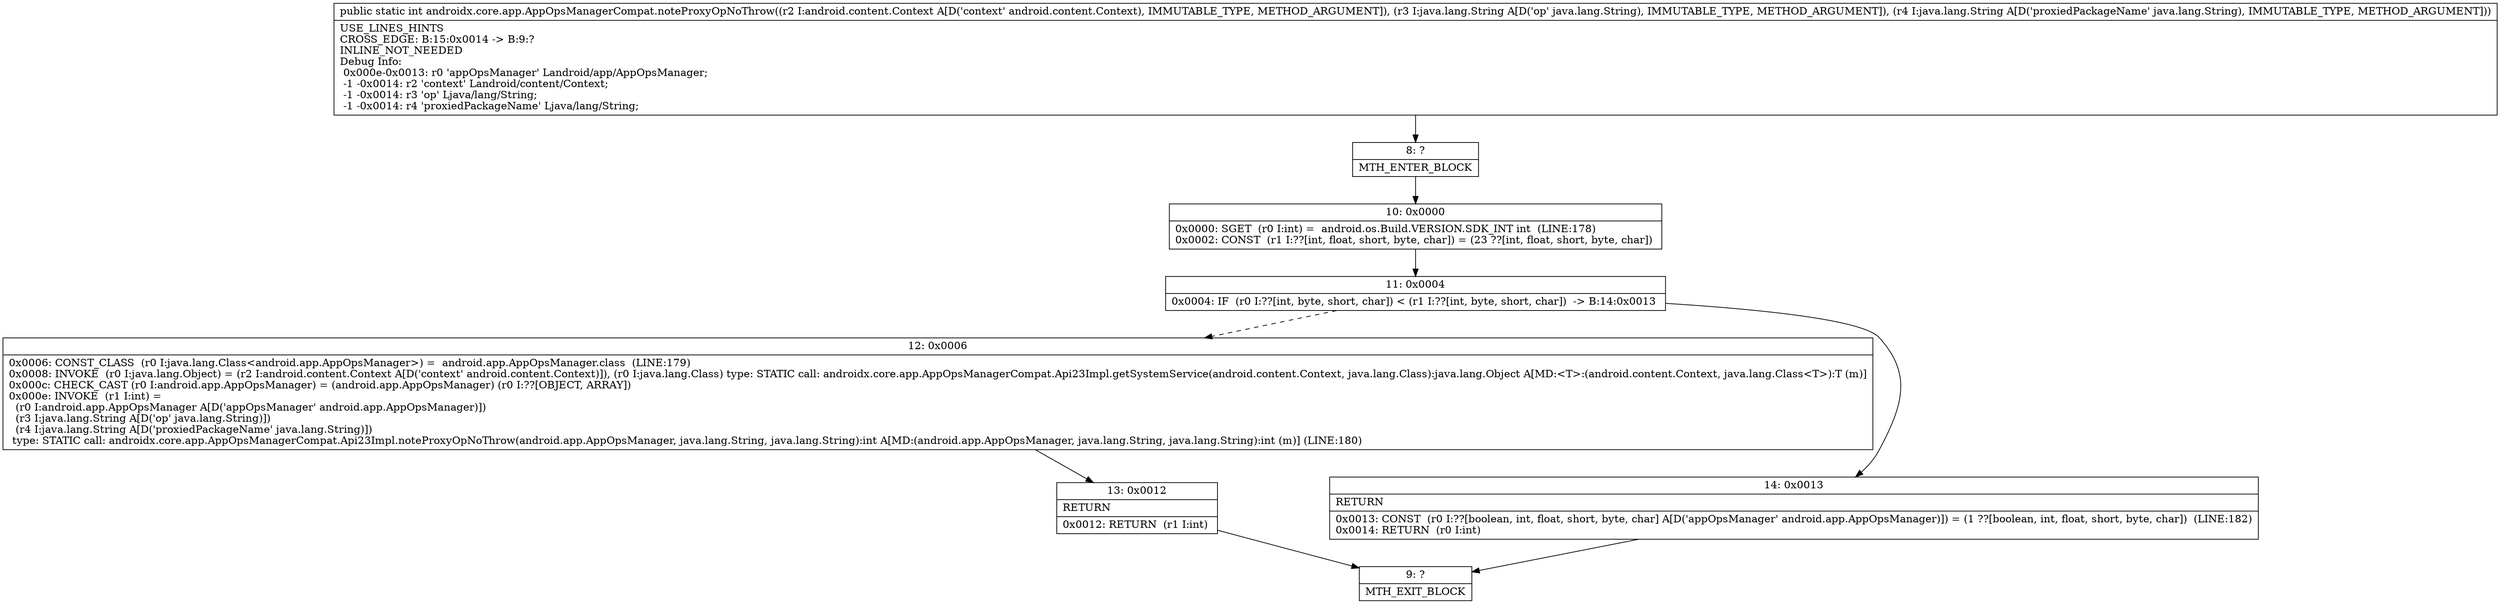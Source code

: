 digraph "CFG forandroidx.core.app.AppOpsManagerCompat.noteProxyOpNoThrow(Landroid\/content\/Context;Ljava\/lang\/String;Ljava\/lang\/String;)I" {
Node_8 [shape=record,label="{8\:\ ?|MTH_ENTER_BLOCK\l}"];
Node_10 [shape=record,label="{10\:\ 0x0000|0x0000: SGET  (r0 I:int) =  android.os.Build.VERSION.SDK_INT int  (LINE:178)\l0x0002: CONST  (r1 I:??[int, float, short, byte, char]) = (23 ??[int, float, short, byte, char]) \l}"];
Node_11 [shape=record,label="{11\:\ 0x0004|0x0004: IF  (r0 I:??[int, byte, short, char]) \< (r1 I:??[int, byte, short, char])  \-\> B:14:0x0013 \l}"];
Node_12 [shape=record,label="{12\:\ 0x0006|0x0006: CONST_CLASS  (r0 I:java.lang.Class\<android.app.AppOpsManager\>) =  android.app.AppOpsManager.class  (LINE:179)\l0x0008: INVOKE  (r0 I:java.lang.Object) = (r2 I:android.content.Context A[D('context' android.content.Context)]), (r0 I:java.lang.Class) type: STATIC call: androidx.core.app.AppOpsManagerCompat.Api23Impl.getSystemService(android.content.Context, java.lang.Class):java.lang.Object A[MD:\<T\>:(android.content.Context, java.lang.Class\<T\>):T (m)]\l0x000c: CHECK_CAST (r0 I:android.app.AppOpsManager) = (android.app.AppOpsManager) (r0 I:??[OBJECT, ARRAY]) \l0x000e: INVOKE  (r1 I:int) = \l  (r0 I:android.app.AppOpsManager A[D('appOpsManager' android.app.AppOpsManager)])\l  (r3 I:java.lang.String A[D('op' java.lang.String)])\l  (r4 I:java.lang.String A[D('proxiedPackageName' java.lang.String)])\l type: STATIC call: androidx.core.app.AppOpsManagerCompat.Api23Impl.noteProxyOpNoThrow(android.app.AppOpsManager, java.lang.String, java.lang.String):int A[MD:(android.app.AppOpsManager, java.lang.String, java.lang.String):int (m)] (LINE:180)\l}"];
Node_13 [shape=record,label="{13\:\ 0x0012|RETURN\l|0x0012: RETURN  (r1 I:int) \l}"];
Node_9 [shape=record,label="{9\:\ ?|MTH_EXIT_BLOCK\l}"];
Node_14 [shape=record,label="{14\:\ 0x0013|RETURN\l|0x0013: CONST  (r0 I:??[boolean, int, float, short, byte, char] A[D('appOpsManager' android.app.AppOpsManager)]) = (1 ??[boolean, int, float, short, byte, char])  (LINE:182)\l0x0014: RETURN  (r0 I:int) \l}"];
MethodNode[shape=record,label="{public static int androidx.core.app.AppOpsManagerCompat.noteProxyOpNoThrow((r2 I:android.content.Context A[D('context' android.content.Context), IMMUTABLE_TYPE, METHOD_ARGUMENT]), (r3 I:java.lang.String A[D('op' java.lang.String), IMMUTABLE_TYPE, METHOD_ARGUMENT]), (r4 I:java.lang.String A[D('proxiedPackageName' java.lang.String), IMMUTABLE_TYPE, METHOD_ARGUMENT]))  | USE_LINES_HINTS\lCROSS_EDGE: B:15:0x0014 \-\> B:9:?\lINLINE_NOT_NEEDED\lDebug Info:\l  0x000e\-0x0013: r0 'appOpsManager' Landroid\/app\/AppOpsManager;\l  \-1 \-0x0014: r2 'context' Landroid\/content\/Context;\l  \-1 \-0x0014: r3 'op' Ljava\/lang\/String;\l  \-1 \-0x0014: r4 'proxiedPackageName' Ljava\/lang\/String;\l}"];
MethodNode -> Node_8;Node_8 -> Node_10;
Node_10 -> Node_11;
Node_11 -> Node_12[style=dashed];
Node_11 -> Node_14;
Node_12 -> Node_13;
Node_13 -> Node_9;
Node_14 -> Node_9;
}

